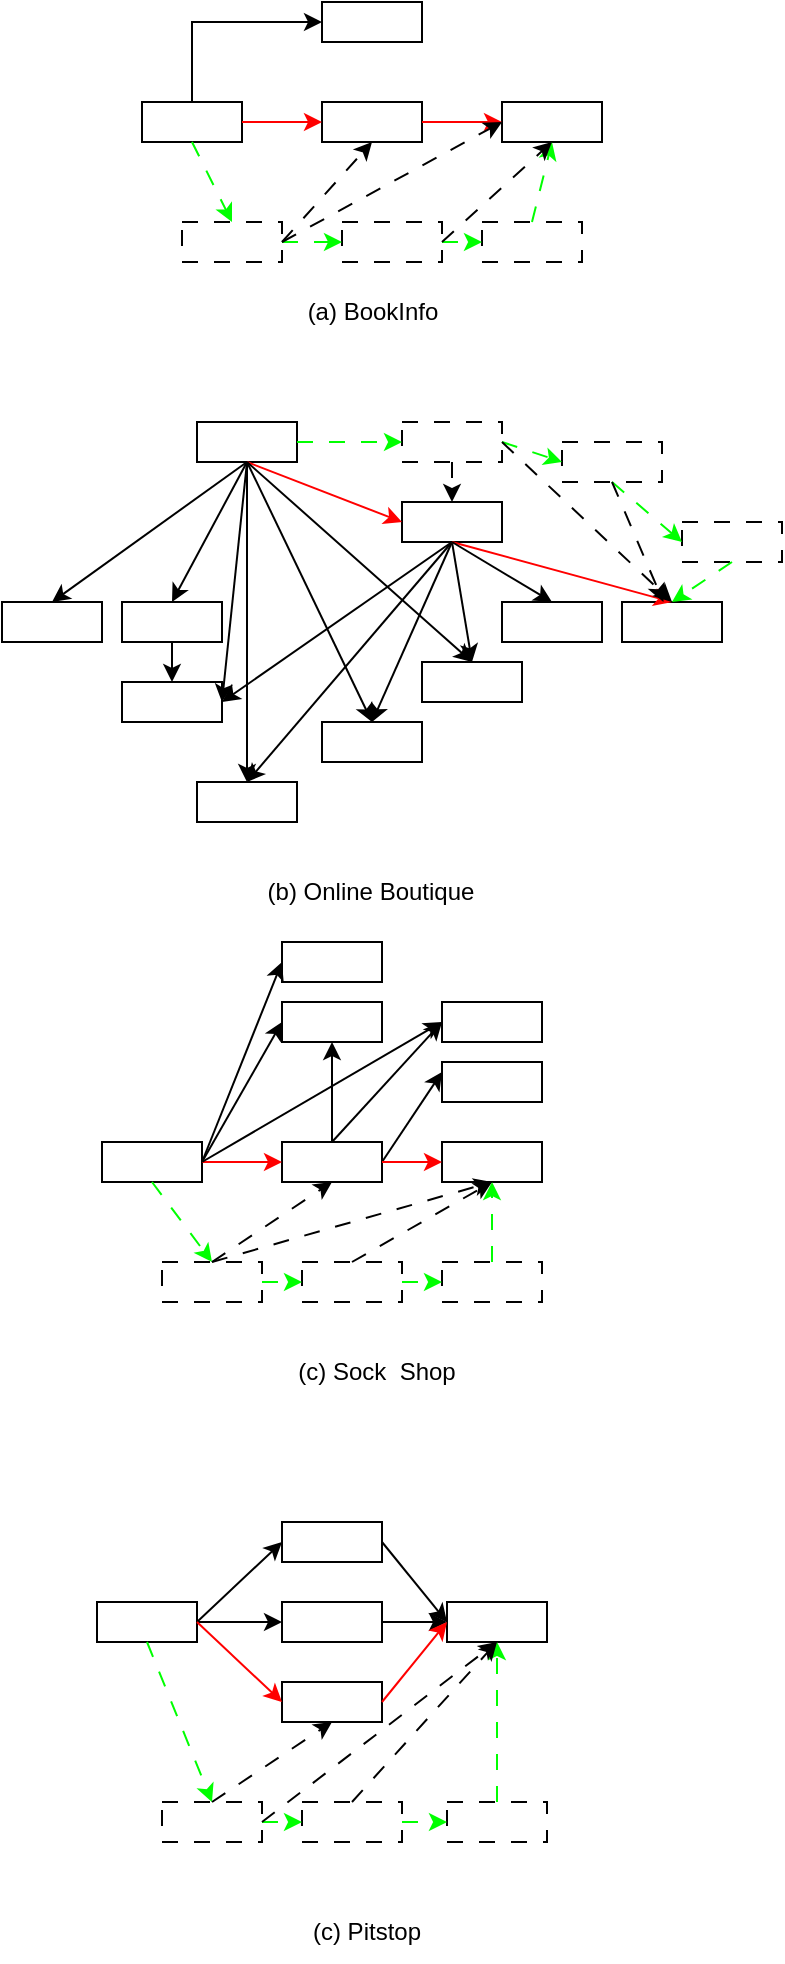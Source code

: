 <mxfile version="28.2.1">
  <diagram name="第 1 页" id="HuWlKfEmvCYeG1ViHDlC">
    <mxGraphModel dx="1426" dy="743" grid="1" gridSize="10" guides="1" tooltips="1" connect="1" arrows="1" fold="1" page="1" pageScale="1" pageWidth="827" pageHeight="1169" math="0" shadow="0">
      <root>
        <mxCell id="0" />
        <mxCell id="1" parent="0" />
        <mxCell id="BCycvucLQnsoWNMiEa99-8" style="edgeStyle=orthogonalEdgeStyle;rounded=0;orthogonalLoop=1;jettySize=auto;html=1;exitX=0.5;exitY=0;exitDx=0;exitDy=0;entryX=0;entryY=0.5;entryDx=0;entryDy=0;" edge="1" parent="1" source="BCycvucLQnsoWNMiEa99-1" target="BCycvucLQnsoWNMiEa99-3">
          <mxGeometry relative="1" as="geometry" />
        </mxCell>
        <mxCell id="BCycvucLQnsoWNMiEa99-1" value="" style="rounded=0;whiteSpace=wrap;html=1;" vertex="1" parent="1">
          <mxGeometry x="80" y="140" width="50" height="20" as="geometry" />
        </mxCell>
        <mxCell id="BCycvucLQnsoWNMiEa99-2" value="" style="rounded=0;whiteSpace=wrap;html=1;" vertex="1" parent="1">
          <mxGeometry x="170" y="140" width="50" height="20" as="geometry" />
        </mxCell>
        <mxCell id="BCycvucLQnsoWNMiEa99-3" value="" style="rounded=0;whiteSpace=wrap;html=1;" vertex="1" parent="1">
          <mxGeometry x="170" y="90" width="50" height="20" as="geometry" />
        </mxCell>
        <mxCell id="BCycvucLQnsoWNMiEa99-4" value="" style="rounded=0;whiteSpace=wrap;html=1;" vertex="1" parent="1">
          <mxGeometry x="260" y="140" width="50" height="20" as="geometry" />
        </mxCell>
        <mxCell id="BCycvucLQnsoWNMiEa99-5" value="" style="endArrow=classic;html=1;rounded=0;exitX=1;exitY=0.5;exitDx=0;exitDy=0;entryX=0;entryY=0.5;entryDx=0;entryDy=0;strokeColor=light-dark(#ff0000, #ededed);" edge="1" parent="1" source="BCycvucLQnsoWNMiEa99-1" target="BCycvucLQnsoWNMiEa99-2">
          <mxGeometry width="50" height="50" relative="1" as="geometry">
            <mxPoint x="390" y="410" as="sourcePoint" />
            <mxPoint x="440" y="360" as="targetPoint" />
          </mxGeometry>
        </mxCell>
        <mxCell id="BCycvucLQnsoWNMiEa99-7" value="" style="endArrow=classic;html=1;rounded=0;exitX=1;exitY=0.5;exitDx=0;exitDy=0;entryX=0;entryY=0.5;entryDx=0;entryDy=0;strokeColor=light-dark(#ff0000, #ededed);" edge="1" parent="1" source="BCycvucLQnsoWNMiEa99-2" target="BCycvucLQnsoWNMiEa99-4">
          <mxGeometry width="50" height="50" relative="1" as="geometry">
            <mxPoint x="310" y="290" as="sourcePoint" />
            <mxPoint x="350" y="290" as="targetPoint" />
          </mxGeometry>
        </mxCell>
        <mxCell id="BCycvucLQnsoWNMiEa99-9" value="" style="rounded=0;whiteSpace=wrap;html=1;dashed=1;dashPattern=8 8;" vertex="1" parent="1">
          <mxGeometry x="100" y="200" width="50" height="20" as="geometry" />
        </mxCell>
        <mxCell id="BCycvucLQnsoWNMiEa99-10" value="" style="rounded=0;whiteSpace=wrap;html=1;dashed=1;dashPattern=8 8;" vertex="1" parent="1">
          <mxGeometry x="180" y="200" width="50" height="20" as="geometry" />
        </mxCell>
        <mxCell id="BCycvucLQnsoWNMiEa99-11" value="" style="rounded=0;whiteSpace=wrap;html=1;dashed=1;dashPattern=8 8;" vertex="1" parent="1">
          <mxGeometry x="250" y="200" width="50" height="20" as="geometry" />
        </mxCell>
        <mxCell id="BCycvucLQnsoWNMiEa99-12" value="" style="endArrow=classic;html=1;rounded=0;exitX=0.5;exitY=1;exitDx=0;exitDy=0;entryX=0.5;entryY=0;entryDx=0;entryDy=0;dashed=1;dashPattern=8 8;strokeColor=light-dark(#00ff00, #ededed);" edge="1" parent="1" source="BCycvucLQnsoWNMiEa99-1" target="BCycvucLQnsoWNMiEa99-9">
          <mxGeometry width="50" height="50" relative="1" as="geometry">
            <mxPoint x="160" y="410" as="sourcePoint" />
            <mxPoint x="210" y="360" as="targetPoint" />
          </mxGeometry>
        </mxCell>
        <mxCell id="BCycvucLQnsoWNMiEa99-14" value="" style="endArrow=classic;html=1;rounded=0;exitX=1;exitY=0.5;exitDx=0;exitDy=0;entryX=0;entryY=0.5;entryDx=0;entryDy=0;dashed=1;dashPattern=8 8;strokeColor=light-dark(#00ff00, #ededed);" edge="1" parent="1" source="BCycvucLQnsoWNMiEa99-9" target="BCycvucLQnsoWNMiEa99-10">
          <mxGeometry width="50" height="50" relative="1" as="geometry">
            <mxPoint x="330" y="320" as="sourcePoint" />
            <mxPoint x="350" y="360" as="targetPoint" />
          </mxGeometry>
        </mxCell>
        <mxCell id="BCycvucLQnsoWNMiEa99-15" value="" style="endArrow=classic;html=1;rounded=0;exitX=1;exitY=0.5;exitDx=0;exitDy=0;entryX=0;entryY=0.5;entryDx=0;entryDy=0;dashed=1;dashPattern=8 8;strokeColor=light-dark(#00ff00, #ededed);" edge="1" parent="1" source="BCycvucLQnsoWNMiEa99-10" target="BCycvucLQnsoWNMiEa99-11">
          <mxGeometry width="50" height="50" relative="1" as="geometry">
            <mxPoint x="340" y="270" as="sourcePoint" />
            <mxPoint x="360" y="310" as="targetPoint" />
          </mxGeometry>
        </mxCell>
        <mxCell id="BCycvucLQnsoWNMiEa99-16" value="" style="endArrow=classic;html=1;rounded=0;exitX=0.5;exitY=0;exitDx=0;exitDy=0;entryX=0.5;entryY=1;entryDx=0;entryDy=0;dashed=1;dashPattern=8 8;strokeColor=light-dark(#00ff00, #ededed);" edge="1" parent="1" source="BCycvucLQnsoWNMiEa99-11" target="BCycvucLQnsoWNMiEa99-4">
          <mxGeometry width="50" height="50" relative="1" as="geometry">
            <mxPoint x="410" y="260" as="sourcePoint" />
            <mxPoint x="430" y="300" as="targetPoint" />
          </mxGeometry>
        </mxCell>
        <mxCell id="BCycvucLQnsoWNMiEa99-17" value="" style="endArrow=classic;html=1;rounded=0;exitX=1;exitY=0.5;exitDx=0;exitDy=0;entryX=0.5;entryY=1;entryDx=0;entryDy=0;dashed=1;dashPattern=8 8;" edge="1" parent="1" source="BCycvucLQnsoWNMiEa99-9" target="BCycvucLQnsoWNMiEa99-2">
          <mxGeometry width="50" height="50" relative="1" as="geometry">
            <mxPoint x="210" y="440" as="sourcePoint" />
            <mxPoint x="260" y="390" as="targetPoint" />
          </mxGeometry>
        </mxCell>
        <mxCell id="BCycvucLQnsoWNMiEa99-18" value="" style="endArrow=classic;html=1;rounded=0;exitX=1;exitY=0.5;exitDx=0;exitDy=0;entryX=0.5;entryY=1;entryDx=0;entryDy=0;dashed=1;dashPattern=8 8;" edge="1" parent="1" source="BCycvucLQnsoWNMiEa99-10" target="BCycvucLQnsoWNMiEa99-4">
          <mxGeometry width="50" height="50" relative="1" as="geometry">
            <mxPoint x="360" y="350" as="sourcePoint" />
            <mxPoint x="405" y="300" as="targetPoint" />
          </mxGeometry>
        </mxCell>
        <mxCell id="BCycvucLQnsoWNMiEa99-19" value="(a) BookInfo" style="text;html=1;align=center;verticalAlign=middle;whiteSpace=wrap;rounded=0;" vertex="1" parent="1">
          <mxGeometry x="157.5" y="230" width="75" height="30" as="geometry" />
        </mxCell>
        <mxCell id="BCycvucLQnsoWNMiEa99-38" value="" style="rounded=0;whiteSpace=wrap;html=1;" vertex="1" parent="1">
          <mxGeometry x="107.5" y="300" width="50" height="20" as="geometry" />
        </mxCell>
        <mxCell id="BCycvucLQnsoWNMiEa99-46" value="" style="rounded=0;whiteSpace=wrap;html=1;" vertex="1" parent="1">
          <mxGeometry x="210" y="340" width="50" height="20" as="geometry" />
        </mxCell>
        <mxCell id="BCycvucLQnsoWNMiEa99-47" value="" style="rounded=0;whiteSpace=wrap;html=1;" vertex="1" parent="1">
          <mxGeometry x="10" y="390" width="50" height="20" as="geometry" />
        </mxCell>
        <mxCell id="BCycvucLQnsoWNMiEa99-48" value="" style="rounded=0;whiteSpace=wrap;html=1;" vertex="1" parent="1">
          <mxGeometry x="70" y="390" width="50" height="20" as="geometry" />
        </mxCell>
        <mxCell id="BCycvucLQnsoWNMiEa99-49" value="" style="rounded=0;whiteSpace=wrap;html=1;" vertex="1" parent="1">
          <mxGeometry x="70" y="430" width="50" height="20" as="geometry" />
        </mxCell>
        <mxCell id="BCycvucLQnsoWNMiEa99-50" value="" style="rounded=0;whiteSpace=wrap;html=1;" vertex="1" parent="1">
          <mxGeometry x="107.5" y="480" width="50" height="20" as="geometry" />
        </mxCell>
        <mxCell id="BCycvucLQnsoWNMiEa99-51" value="" style="rounded=0;whiteSpace=wrap;html=1;" vertex="1" parent="1">
          <mxGeometry x="170" y="450" width="50" height="20" as="geometry" />
        </mxCell>
        <mxCell id="BCycvucLQnsoWNMiEa99-52" value="" style="rounded=0;whiteSpace=wrap;html=1;" vertex="1" parent="1">
          <mxGeometry x="220" y="420" width="50" height="20" as="geometry" />
        </mxCell>
        <mxCell id="BCycvucLQnsoWNMiEa99-53" value="" style="rounded=0;whiteSpace=wrap;html=1;" vertex="1" parent="1">
          <mxGeometry x="320" y="390" width="50" height="20" as="geometry" />
        </mxCell>
        <mxCell id="BCycvucLQnsoWNMiEa99-54" value="" style="rounded=0;whiteSpace=wrap;html=1;" vertex="1" parent="1">
          <mxGeometry x="260" y="390" width="50" height="20" as="geometry" />
        </mxCell>
        <mxCell id="BCycvucLQnsoWNMiEa99-55" value="" style="endArrow=classic;html=1;rounded=0;exitX=0.5;exitY=1;exitDx=0;exitDy=0;entryX=0;entryY=0.5;entryDx=0;entryDy=0;strokeColor=light-dark(#ff0000, #ededed);" edge="1" parent="1" source="BCycvucLQnsoWNMiEa99-38" target="BCycvucLQnsoWNMiEa99-46">
          <mxGeometry width="50" height="50" relative="1" as="geometry">
            <mxPoint x="200" y="410" as="sourcePoint" />
            <mxPoint x="250" y="360" as="targetPoint" />
          </mxGeometry>
        </mxCell>
        <mxCell id="BCycvucLQnsoWNMiEa99-56" value="" style="endArrow=classic;html=1;rounded=0;exitX=0.5;exitY=1;exitDx=0;exitDy=0;entryX=0.5;entryY=0;entryDx=0;entryDy=0;" edge="1" parent="1" source="BCycvucLQnsoWNMiEa99-38" target="BCycvucLQnsoWNMiEa99-47">
          <mxGeometry width="50" height="50" relative="1" as="geometry">
            <mxPoint x="300" y="520" as="sourcePoint" />
            <mxPoint x="320" y="520" as="targetPoint" />
          </mxGeometry>
        </mxCell>
        <mxCell id="BCycvucLQnsoWNMiEa99-57" value="" style="endArrow=classic;html=1;rounded=0;exitX=0.5;exitY=1;exitDx=0;exitDy=0;entryX=0.5;entryY=0;entryDx=0;entryDy=0;" edge="1" parent="1" source="BCycvucLQnsoWNMiEa99-38" target="BCycvucLQnsoWNMiEa99-48">
          <mxGeometry width="50" height="50" relative="1" as="geometry">
            <mxPoint x="150" y="530" as="sourcePoint" />
            <mxPoint x="170" y="530" as="targetPoint" />
          </mxGeometry>
        </mxCell>
        <mxCell id="BCycvucLQnsoWNMiEa99-58" value="" style="endArrow=classic;html=1;rounded=0;entryX=0.5;entryY=0;entryDx=0;entryDy=0;exitX=0.5;exitY=1;exitDx=0;exitDy=0;" edge="1" parent="1" source="BCycvucLQnsoWNMiEa99-38" target="BCycvucLQnsoWNMiEa99-51">
          <mxGeometry width="50" height="50" relative="1" as="geometry">
            <mxPoint x="160" y="360" as="sourcePoint" />
            <mxPoint x="320" y="530" as="targetPoint" />
          </mxGeometry>
        </mxCell>
        <mxCell id="BCycvucLQnsoWNMiEa99-59" value="" style="endArrow=classic;html=1;rounded=0;exitX=0.5;exitY=1;exitDx=0;exitDy=0;entryX=0.5;entryY=0;entryDx=0;entryDy=0;" edge="1" parent="1" source="BCycvucLQnsoWNMiEa99-38" target="BCycvucLQnsoWNMiEa99-52">
          <mxGeometry width="50" height="50" relative="1" as="geometry">
            <mxPoint x="290" y="560" as="sourcePoint" />
            <mxPoint x="310" y="560" as="targetPoint" />
          </mxGeometry>
        </mxCell>
        <mxCell id="BCycvucLQnsoWNMiEa99-60" value="" style="endArrow=classic;html=1;rounded=0;exitX=0.5;exitY=1;exitDx=0;exitDy=0;entryX=1;entryY=0.5;entryDx=0;entryDy=0;" edge="1" parent="1" source="BCycvucLQnsoWNMiEa99-38" target="BCycvucLQnsoWNMiEa99-49">
          <mxGeometry width="50" height="50" relative="1" as="geometry">
            <mxPoint x="380" y="540" as="sourcePoint" />
            <mxPoint x="400" y="540" as="targetPoint" />
          </mxGeometry>
        </mxCell>
        <mxCell id="BCycvucLQnsoWNMiEa99-61" value="" style="endArrow=classic;html=1;rounded=0;exitX=0.5;exitY=1;exitDx=0;exitDy=0;entryX=0.5;entryY=0;entryDx=0;entryDy=0;" edge="1" parent="1" source="BCycvucLQnsoWNMiEa99-38" target="BCycvucLQnsoWNMiEa99-50">
          <mxGeometry width="50" height="50" relative="1" as="geometry">
            <mxPoint x="330" y="540" as="sourcePoint" />
            <mxPoint x="350" y="540" as="targetPoint" />
          </mxGeometry>
        </mxCell>
        <mxCell id="BCycvucLQnsoWNMiEa99-62" value="" style="endArrow=classic;html=1;rounded=0;exitX=0.5;exitY=1;exitDx=0;exitDy=0;entryX=0.5;entryY=0;entryDx=0;entryDy=0;" edge="1" parent="1" source="BCycvucLQnsoWNMiEa99-48" target="BCycvucLQnsoWNMiEa99-49">
          <mxGeometry width="50" height="50" relative="1" as="geometry">
            <mxPoint x="340" y="570" as="sourcePoint" />
            <mxPoint x="360" y="570" as="targetPoint" />
          </mxGeometry>
        </mxCell>
        <mxCell id="BCycvucLQnsoWNMiEa99-63" value="" style="endArrow=classic;html=1;rounded=0;exitX=0.5;exitY=1;exitDx=0;exitDy=0;entryX=1;entryY=0.5;entryDx=0;entryDy=0;" edge="1" parent="1" source="BCycvucLQnsoWNMiEa99-46" target="BCycvucLQnsoWNMiEa99-49">
          <mxGeometry width="50" height="50" relative="1" as="geometry">
            <mxPoint x="310" y="520" as="sourcePoint" />
            <mxPoint x="330" y="520" as="targetPoint" />
          </mxGeometry>
        </mxCell>
        <mxCell id="BCycvucLQnsoWNMiEa99-64" value="" style="endArrow=classic;html=1;rounded=0;exitX=0.5;exitY=1;exitDx=0;exitDy=0;entryX=0.5;entryY=0;entryDx=0;entryDy=0;" edge="1" parent="1" source="BCycvucLQnsoWNMiEa99-46" target="BCycvucLQnsoWNMiEa99-50">
          <mxGeometry width="50" height="50" relative="1" as="geometry">
            <mxPoint x="280" y="520" as="sourcePoint" />
            <mxPoint x="300" y="520" as="targetPoint" />
          </mxGeometry>
        </mxCell>
        <mxCell id="BCycvucLQnsoWNMiEa99-65" value="" style="endArrow=classic;html=1;rounded=0;exitX=0.5;exitY=1;exitDx=0;exitDy=0;entryX=0.5;entryY=0;entryDx=0;entryDy=0;" edge="1" parent="1" source="BCycvucLQnsoWNMiEa99-46" target="BCycvucLQnsoWNMiEa99-51">
          <mxGeometry width="50" height="50" relative="1" as="geometry">
            <mxPoint x="250" y="520" as="sourcePoint" />
            <mxPoint x="270" y="520" as="targetPoint" />
          </mxGeometry>
        </mxCell>
        <mxCell id="BCycvucLQnsoWNMiEa99-66" value="" style="endArrow=classic;html=1;rounded=0;exitX=0.5;exitY=1;exitDx=0;exitDy=0;entryX=0.5;entryY=0;entryDx=0;entryDy=0;" edge="1" parent="1" source="BCycvucLQnsoWNMiEa99-46" target="BCycvucLQnsoWNMiEa99-52">
          <mxGeometry width="50" height="50" relative="1" as="geometry">
            <mxPoint x="300" y="540" as="sourcePoint" />
            <mxPoint x="320" y="540" as="targetPoint" />
          </mxGeometry>
        </mxCell>
        <mxCell id="BCycvucLQnsoWNMiEa99-67" value="" style="endArrow=classic;html=1;rounded=0;exitX=0.5;exitY=1;exitDx=0;exitDy=0;entryX=0.5;entryY=0;entryDx=0;entryDy=0;strokeColor=light-dark(#ff0000, #ededed);" edge="1" parent="1" source="BCycvucLQnsoWNMiEa99-46" target="BCycvucLQnsoWNMiEa99-53">
          <mxGeometry width="50" height="50" relative="1" as="geometry">
            <mxPoint x="290" y="540" as="sourcePoint" />
            <mxPoint x="310" y="540" as="targetPoint" />
          </mxGeometry>
        </mxCell>
        <mxCell id="BCycvucLQnsoWNMiEa99-68" value="" style="endArrow=classic;html=1;rounded=0;exitX=0.5;exitY=1;exitDx=0;exitDy=0;entryX=0.5;entryY=0;entryDx=0;entryDy=0;" edge="1" parent="1" source="BCycvucLQnsoWNMiEa99-46" target="BCycvucLQnsoWNMiEa99-54">
          <mxGeometry width="50" height="50" relative="1" as="geometry">
            <mxPoint x="390" y="540" as="sourcePoint" />
            <mxPoint x="410" y="540" as="targetPoint" />
          </mxGeometry>
        </mxCell>
        <mxCell id="BCycvucLQnsoWNMiEa99-71" value="" style="rounded=0;whiteSpace=wrap;html=1;dashed=1;dashPattern=8 8;" vertex="1" parent="1">
          <mxGeometry x="210" y="300" width="50" height="20" as="geometry" />
        </mxCell>
        <mxCell id="BCycvucLQnsoWNMiEa99-72" value="" style="rounded=0;whiteSpace=wrap;html=1;dashed=1;dashPattern=8 8;" vertex="1" parent="1">
          <mxGeometry x="290" y="310" width="50" height="20" as="geometry" />
        </mxCell>
        <mxCell id="BCycvucLQnsoWNMiEa99-73" value="" style="rounded=0;whiteSpace=wrap;html=1;dashed=1;dashPattern=8 8;" vertex="1" parent="1">
          <mxGeometry x="350" y="350" width="50" height="20" as="geometry" />
        </mxCell>
        <mxCell id="BCycvucLQnsoWNMiEa99-77" value="" style="endArrow=classic;html=1;rounded=0;exitX=1;exitY=0.5;exitDx=0;exitDy=0;entryX=0;entryY=0.5;entryDx=0;entryDy=0;dashed=1;dashPattern=8 8;strokeColor=light-dark(#00ff00, #ededed);" edge="1" parent="1" source="BCycvucLQnsoWNMiEa99-38" target="BCycvucLQnsoWNMiEa99-71">
          <mxGeometry width="50" height="50" relative="1" as="geometry">
            <mxPoint x="240" y="570" as="sourcePoint" />
            <mxPoint x="260" y="610" as="targetPoint" />
          </mxGeometry>
        </mxCell>
        <mxCell id="BCycvucLQnsoWNMiEa99-78" value="" style="endArrow=classic;html=1;rounded=0;exitX=1;exitY=0.5;exitDx=0;exitDy=0;entryX=0;entryY=0.5;entryDx=0;entryDy=0;dashed=1;dashPattern=8 8;strokeColor=light-dark(#00ff00, #ededed);" edge="1" parent="1" source="BCycvucLQnsoWNMiEa99-71" target="BCycvucLQnsoWNMiEa99-72">
          <mxGeometry width="50" height="50" relative="1" as="geometry">
            <mxPoint x="370" y="560" as="sourcePoint" />
            <mxPoint x="390" y="600" as="targetPoint" />
          </mxGeometry>
        </mxCell>
        <mxCell id="BCycvucLQnsoWNMiEa99-79" value="" style="endArrow=classic;html=1;rounded=0;exitX=0.5;exitY=1;exitDx=0;exitDy=0;entryX=0;entryY=0.5;entryDx=0;entryDy=0;dashed=1;dashPattern=8 8;strokeColor=light-dark(#00ff00, #ededed);" edge="1" parent="1" source="BCycvucLQnsoWNMiEa99-72" target="BCycvucLQnsoWNMiEa99-73">
          <mxGeometry width="50" height="50" relative="1" as="geometry">
            <mxPoint x="350" y="580" as="sourcePoint" />
            <mxPoint x="370" y="620" as="targetPoint" />
          </mxGeometry>
        </mxCell>
        <mxCell id="BCycvucLQnsoWNMiEa99-81" value="" style="endArrow=classic;html=1;rounded=0;exitX=0.5;exitY=1;exitDx=0;exitDy=0;entryX=0.5;entryY=0;entryDx=0;entryDy=0;dashed=1;dashPattern=8 8;strokeColor=light-dark(#00ff00, #ededed);" edge="1" parent="1" source="BCycvucLQnsoWNMiEa99-73" target="BCycvucLQnsoWNMiEa99-53">
          <mxGeometry width="50" height="50" relative="1" as="geometry">
            <mxPoint x="380" y="450" as="sourcePoint" />
            <mxPoint x="400" y="490" as="targetPoint" />
          </mxGeometry>
        </mxCell>
        <mxCell id="BCycvucLQnsoWNMiEa99-82" value="" style="endArrow=classic;html=1;rounded=0;exitX=0.5;exitY=1;exitDx=0;exitDy=0;entryX=0.5;entryY=0;entryDx=0;entryDy=0;dashed=1;dashPattern=8 8;" edge="1" parent="1" source="BCycvucLQnsoWNMiEa99-71" target="BCycvucLQnsoWNMiEa99-46">
          <mxGeometry width="50" height="50" relative="1" as="geometry">
            <mxPoint x="280" y="710" as="sourcePoint" />
            <mxPoint x="325" y="660" as="targetPoint" />
          </mxGeometry>
        </mxCell>
        <mxCell id="BCycvucLQnsoWNMiEa99-83" value="" style="endArrow=classic;html=1;rounded=0;exitX=0.5;exitY=1;exitDx=0;exitDy=0;dashed=1;dashPattern=8 8;" edge="1" parent="1" source="BCycvucLQnsoWNMiEa99-72" target="BCycvucLQnsoWNMiEa99-53">
          <mxGeometry width="50" height="50" relative="1" as="geometry">
            <mxPoint x="290" y="660" as="sourcePoint" />
            <mxPoint x="335" y="610" as="targetPoint" />
          </mxGeometry>
        </mxCell>
        <mxCell id="BCycvucLQnsoWNMiEa99-84" value="" style="endArrow=classic;html=1;rounded=0;exitX=1;exitY=0.5;exitDx=0;exitDy=0;dashed=1;dashPattern=8 8;" edge="1" parent="1" source="BCycvucLQnsoWNMiEa99-9">
          <mxGeometry width="50" height="50" relative="1" as="geometry">
            <mxPoint x="270" y="600" as="sourcePoint" />
            <mxPoint x="260" y="150" as="targetPoint" />
          </mxGeometry>
        </mxCell>
        <mxCell id="BCycvucLQnsoWNMiEa99-85" value="" style="endArrow=classic;html=1;rounded=0;exitX=1;exitY=0.5;exitDx=0;exitDy=0;entryX=0.5;entryY=0;entryDx=0;entryDy=0;dashed=1;dashPattern=8 8;" edge="1" parent="1" source="BCycvucLQnsoWNMiEa99-71" target="BCycvucLQnsoWNMiEa99-53">
          <mxGeometry width="50" height="50" relative="1" as="geometry">
            <mxPoint x="300" y="550" as="sourcePoint" />
            <mxPoint x="345" y="500" as="targetPoint" />
          </mxGeometry>
        </mxCell>
        <mxCell id="BCycvucLQnsoWNMiEa99-86" value="(b) Online Boutique" style="text;html=1;align=center;verticalAlign=middle;whiteSpace=wrap;rounded=0;" vertex="1" parent="1">
          <mxGeometry x="127.5" y="520" width="132.5" height="30" as="geometry" />
        </mxCell>
        <mxCell id="BCycvucLQnsoWNMiEa99-87" value="" style="rounded=0;whiteSpace=wrap;html=1;" vertex="1" parent="1">
          <mxGeometry x="60" y="660" width="50" height="20" as="geometry" />
        </mxCell>
        <mxCell id="BCycvucLQnsoWNMiEa99-88" value="" style="rounded=0;whiteSpace=wrap;html=1;" vertex="1" parent="1">
          <mxGeometry x="150" y="560" width="50" height="20" as="geometry" />
        </mxCell>
        <mxCell id="BCycvucLQnsoWNMiEa99-89" value="" style="rounded=0;whiteSpace=wrap;html=1;" vertex="1" parent="1">
          <mxGeometry x="150" y="660" width="50" height="20" as="geometry" />
        </mxCell>
        <mxCell id="BCycvucLQnsoWNMiEa99-90" value="" style="rounded=0;whiteSpace=wrap;html=1;" vertex="1" parent="1">
          <mxGeometry x="150" y="590" width="50" height="20" as="geometry" />
        </mxCell>
        <mxCell id="BCycvucLQnsoWNMiEa99-91" value="" style="rounded=0;whiteSpace=wrap;html=1;" vertex="1" parent="1">
          <mxGeometry x="230" y="590" width="50" height="20" as="geometry" />
        </mxCell>
        <mxCell id="BCycvucLQnsoWNMiEa99-92" value="" style="rounded=0;whiteSpace=wrap;html=1;" vertex="1" parent="1">
          <mxGeometry x="230" y="620" width="50" height="20" as="geometry" />
        </mxCell>
        <mxCell id="BCycvucLQnsoWNMiEa99-93" value="" style="rounded=0;whiteSpace=wrap;html=1;" vertex="1" parent="1">
          <mxGeometry x="230" y="660" width="50" height="20" as="geometry" />
        </mxCell>
        <mxCell id="BCycvucLQnsoWNMiEa99-94" value="" style="rounded=0;whiteSpace=wrap;html=1;dashed=1;dashPattern=8 8;" vertex="1" parent="1">
          <mxGeometry x="90" y="720" width="50" height="20" as="geometry" />
        </mxCell>
        <mxCell id="BCycvucLQnsoWNMiEa99-95" value="" style="rounded=0;whiteSpace=wrap;html=1;dashed=1;dashPattern=8 8;" vertex="1" parent="1">
          <mxGeometry x="160" y="720" width="50" height="20" as="geometry" />
        </mxCell>
        <mxCell id="BCycvucLQnsoWNMiEa99-96" value="" style="rounded=0;whiteSpace=wrap;html=1;dashed=1;dashPattern=8 8;" vertex="1" parent="1">
          <mxGeometry x="230" y="720" width="50" height="20" as="geometry" />
        </mxCell>
        <mxCell id="BCycvucLQnsoWNMiEa99-97" value="" style="endArrow=classic;html=1;rounded=0;exitX=1;exitY=0.5;exitDx=0;exitDy=0;entryX=0;entryY=0.5;entryDx=0;entryDy=0;" edge="1" parent="1" source="BCycvucLQnsoWNMiEa99-87" target="BCycvucLQnsoWNMiEa99-88">
          <mxGeometry width="50" height="50" relative="1" as="geometry">
            <mxPoint x="738" y="540" as="sourcePoint" />
            <mxPoint x="640" y="610" as="targetPoint" />
          </mxGeometry>
        </mxCell>
        <mxCell id="BCycvucLQnsoWNMiEa99-98" value="" style="endArrow=classic;html=1;rounded=0;exitX=1;exitY=0.5;exitDx=0;exitDy=0;entryX=0;entryY=0.5;entryDx=0;entryDy=0;" edge="1" parent="1" source="BCycvucLQnsoWNMiEa99-87" target="BCycvucLQnsoWNMiEa99-90">
          <mxGeometry width="50" height="50" relative="1" as="geometry">
            <mxPoint x="538" y="690" as="sourcePoint" />
            <mxPoint x="440" y="760" as="targetPoint" />
          </mxGeometry>
        </mxCell>
        <mxCell id="BCycvucLQnsoWNMiEa99-99" value="" style="endArrow=classic;html=1;rounded=0;exitX=1;exitY=0.5;exitDx=0;exitDy=0;entryX=0;entryY=0.5;entryDx=0;entryDy=0;strokeColor=light-dark(#ff0000, #ededed);" edge="1" parent="1" source="BCycvucLQnsoWNMiEa99-87" target="BCycvucLQnsoWNMiEa99-89">
          <mxGeometry width="50" height="50" relative="1" as="geometry">
            <mxPoint x="400" y="755" as="sourcePoint" />
            <mxPoint x="440" y="680" as="targetPoint" />
          </mxGeometry>
        </mxCell>
        <mxCell id="BCycvucLQnsoWNMiEa99-100" value="" style="endArrow=classic;html=1;rounded=0;exitX=1;exitY=0.5;exitDx=0;exitDy=0;entryX=0;entryY=0.5;entryDx=0;entryDy=0;" edge="1" parent="1" source="BCycvucLQnsoWNMiEa99-87" target="BCycvucLQnsoWNMiEa99-91">
          <mxGeometry width="50" height="50" relative="1" as="geometry">
            <mxPoint x="380" y="815" as="sourcePoint" />
            <mxPoint x="420" y="740" as="targetPoint" />
          </mxGeometry>
        </mxCell>
        <mxCell id="BCycvucLQnsoWNMiEa99-101" value="" style="endArrow=classic;html=1;rounded=0;exitX=0.5;exitY=0;exitDx=0;exitDy=0;entryX=0.5;entryY=1;entryDx=0;entryDy=0;" edge="1" parent="1" source="BCycvucLQnsoWNMiEa99-89" target="BCycvucLQnsoWNMiEa99-90">
          <mxGeometry width="50" height="50" relative="1" as="geometry">
            <mxPoint x="390" y="775" as="sourcePoint" />
            <mxPoint x="430" y="700" as="targetPoint" />
          </mxGeometry>
        </mxCell>
        <mxCell id="BCycvucLQnsoWNMiEa99-102" value="" style="endArrow=classic;html=1;rounded=0;exitX=0.5;exitY=0;exitDx=0;exitDy=0;entryX=0;entryY=0.5;entryDx=0;entryDy=0;" edge="1" parent="1" source="BCycvucLQnsoWNMiEa99-89" target="BCycvucLQnsoWNMiEa99-91">
          <mxGeometry width="50" height="50" relative="1" as="geometry">
            <mxPoint x="500" y="665" as="sourcePoint" />
            <mxPoint x="540" y="590" as="targetPoint" />
          </mxGeometry>
        </mxCell>
        <mxCell id="BCycvucLQnsoWNMiEa99-103" value="" style="endArrow=classic;html=1;rounded=0;exitX=1;exitY=0.5;exitDx=0;exitDy=0;entryX=0;entryY=0.25;entryDx=0;entryDy=0;" edge="1" parent="1" source="BCycvucLQnsoWNMiEa99-89" target="BCycvucLQnsoWNMiEa99-92">
          <mxGeometry width="50" height="50" relative="1" as="geometry">
            <mxPoint x="480" y="635" as="sourcePoint" />
            <mxPoint x="520" y="560" as="targetPoint" />
          </mxGeometry>
        </mxCell>
        <mxCell id="BCycvucLQnsoWNMiEa99-104" value="" style="endArrow=classic;html=1;rounded=0;exitX=1;exitY=0.5;exitDx=0;exitDy=0;entryX=0;entryY=0.5;entryDx=0;entryDy=0;strokeColor=light-dark(#ff0000, #ededed);" edge="1" parent="1" source="BCycvucLQnsoWNMiEa99-89" target="BCycvucLQnsoWNMiEa99-93">
          <mxGeometry width="50" height="50" relative="1" as="geometry">
            <mxPoint x="580" y="695" as="sourcePoint" />
            <mxPoint x="620" y="620" as="targetPoint" />
          </mxGeometry>
        </mxCell>
        <mxCell id="BCycvucLQnsoWNMiEa99-105" value="" style="endArrow=classic;html=1;rounded=0;exitX=0.5;exitY=1;exitDx=0;exitDy=0;entryX=0.5;entryY=0;entryDx=0;entryDy=0;dashed=1;dashPattern=8 8;strokeColor=light-dark(#00ff00, #ededed);" edge="1" parent="1" source="BCycvucLQnsoWNMiEa99-87" target="BCycvucLQnsoWNMiEa99-94">
          <mxGeometry width="50" height="50" relative="1" as="geometry">
            <mxPoint x="460" y="640" as="sourcePoint" />
            <mxPoint x="512" y="640" as="targetPoint" />
          </mxGeometry>
        </mxCell>
        <mxCell id="BCycvucLQnsoWNMiEa99-106" value="" style="endArrow=classic;html=1;rounded=0;exitX=1;exitY=0.5;exitDx=0;exitDy=0;entryX=0;entryY=0.5;entryDx=0;entryDy=0;dashed=1;dashPattern=8 8;strokeColor=light-dark(#00ff00, #ededed);" edge="1" parent="1" source="BCycvucLQnsoWNMiEa99-94" target="BCycvucLQnsoWNMiEa99-95">
          <mxGeometry width="50" height="50" relative="1" as="geometry">
            <mxPoint x="530" y="740" as="sourcePoint" />
            <mxPoint x="582" y="740" as="targetPoint" />
          </mxGeometry>
        </mxCell>
        <mxCell id="BCycvucLQnsoWNMiEa99-107" value="" style="endArrow=classic;html=1;rounded=0;exitX=1;exitY=0.5;exitDx=0;exitDy=0;entryX=0;entryY=0.5;entryDx=0;entryDy=0;dashed=1;dashPattern=8 8;strokeColor=light-dark(#00ff00, #ededed);" edge="1" parent="1" source="BCycvucLQnsoWNMiEa99-95" target="BCycvucLQnsoWNMiEa99-96">
          <mxGeometry width="50" height="50" relative="1" as="geometry">
            <mxPoint x="470" y="790" as="sourcePoint" />
            <mxPoint x="522" y="790" as="targetPoint" />
          </mxGeometry>
        </mxCell>
        <mxCell id="BCycvucLQnsoWNMiEa99-109" value="" style="endArrow=classic;html=1;rounded=0;exitX=0.5;exitY=0;exitDx=0;exitDy=0;entryX=0.5;entryY=1;entryDx=0;entryDy=0;dashed=1;dashPattern=8 8;strokeColor=light-dark(#00ff00, #ededed);" edge="1" parent="1" source="BCycvucLQnsoWNMiEa99-96" target="BCycvucLQnsoWNMiEa99-93">
          <mxGeometry width="50" height="50" relative="1" as="geometry">
            <mxPoint x="450" y="720" as="sourcePoint" />
            <mxPoint x="502" y="720" as="targetPoint" />
          </mxGeometry>
        </mxCell>
        <mxCell id="BCycvucLQnsoWNMiEa99-110" value="" style="endArrow=classic;html=1;rounded=0;exitX=0.5;exitY=0;exitDx=0;exitDy=0;entryX=0.5;entryY=1;entryDx=0;entryDy=0;dashed=1;dashPattern=8 8;" edge="1" parent="1" source="BCycvucLQnsoWNMiEa99-94" target="BCycvucLQnsoWNMiEa99-89">
          <mxGeometry width="50" height="50" relative="1" as="geometry">
            <mxPoint x="450" y="650" as="sourcePoint" />
            <mxPoint x="495" y="600" as="targetPoint" />
          </mxGeometry>
        </mxCell>
        <mxCell id="BCycvucLQnsoWNMiEa99-111" value="" style="endArrow=classic;html=1;rounded=0;exitX=0.5;exitY=0;exitDx=0;exitDy=0;entryX=0.5;entryY=1;entryDx=0;entryDy=0;dashed=1;dashPattern=8 8;" edge="1" parent="1" source="BCycvucLQnsoWNMiEa99-94" target="BCycvucLQnsoWNMiEa99-93">
          <mxGeometry width="50" height="50" relative="1" as="geometry">
            <mxPoint x="520" y="720" as="sourcePoint" />
            <mxPoint x="565" y="670" as="targetPoint" />
          </mxGeometry>
        </mxCell>
        <mxCell id="BCycvucLQnsoWNMiEa99-113" value="" style="endArrow=classic;html=1;rounded=0;exitX=0.5;exitY=0;exitDx=0;exitDy=0;entryX=0.5;entryY=1;entryDx=0;entryDy=0;dashed=1;dashPattern=8 8;" edge="1" parent="1" source="BCycvucLQnsoWNMiEa99-95" target="BCycvucLQnsoWNMiEa99-93">
          <mxGeometry width="50" height="50" relative="1" as="geometry">
            <mxPoint x="510" y="750" as="sourcePoint" />
            <mxPoint x="650" y="660" as="targetPoint" />
          </mxGeometry>
        </mxCell>
        <mxCell id="BCycvucLQnsoWNMiEa99-114" value="(c) Sock&amp;nbsp; Shop" style="text;html=1;align=center;verticalAlign=middle;whiteSpace=wrap;rounded=0;" vertex="1" parent="1">
          <mxGeometry x="155" y="760" width="85" height="30" as="geometry" />
        </mxCell>
        <mxCell id="BCycvucLQnsoWNMiEa99-115" value="" style="rounded=0;whiteSpace=wrap;html=1;" vertex="1" parent="1">
          <mxGeometry x="57.5" y="890" width="50" height="20" as="geometry" />
        </mxCell>
        <mxCell id="BCycvucLQnsoWNMiEa99-116" value="" style="rounded=0;whiteSpace=wrap;html=1;" vertex="1" parent="1">
          <mxGeometry x="150" y="890" width="50" height="20" as="geometry" />
        </mxCell>
        <mxCell id="BCycvucLQnsoWNMiEa99-117" value="" style="rounded=0;whiteSpace=wrap;html=1;" vertex="1" parent="1">
          <mxGeometry x="150" y="850" width="50" height="20" as="geometry" />
        </mxCell>
        <mxCell id="BCycvucLQnsoWNMiEa99-118" value="" style="rounded=0;whiteSpace=wrap;html=1;" vertex="1" parent="1">
          <mxGeometry x="150" y="930" width="50" height="20" as="geometry" />
        </mxCell>
        <mxCell id="BCycvucLQnsoWNMiEa99-119" value="" style="rounded=0;whiteSpace=wrap;html=1;" vertex="1" parent="1">
          <mxGeometry x="232.5" y="890" width="50" height="20" as="geometry" />
        </mxCell>
        <mxCell id="BCycvucLQnsoWNMiEa99-120" value="" style="rounded=0;whiteSpace=wrap;html=1;dashed=1;dashPattern=8 8;" vertex="1" parent="1">
          <mxGeometry x="90" y="990" width="50" height="20" as="geometry" />
        </mxCell>
        <mxCell id="BCycvucLQnsoWNMiEa99-121" value="" style="rounded=0;whiteSpace=wrap;html=1;dashed=1;dashPattern=8 8;" vertex="1" parent="1">
          <mxGeometry x="160" y="990" width="50" height="20" as="geometry" />
        </mxCell>
        <mxCell id="BCycvucLQnsoWNMiEa99-122" value="" style="rounded=0;whiteSpace=wrap;html=1;dashed=1;dashPattern=8 8;" vertex="1" parent="1">
          <mxGeometry x="232.5" y="990" width="50" height="20" as="geometry" />
        </mxCell>
        <mxCell id="BCycvucLQnsoWNMiEa99-123" value="" style="endArrow=classic;html=1;rounded=0;exitX=1;exitY=0.5;exitDx=0;exitDy=0;entryX=0;entryY=0.5;entryDx=0;entryDy=0;" edge="1" parent="1" source="BCycvucLQnsoWNMiEa99-115" target="BCycvucLQnsoWNMiEa99-117">
          <mxGeometry width="50" height="50" relative="1" as="geometry">
            <mxPoint x="430" y="880" as="sourcePoint" />
            <mxPoint x="470" y="780" as="targetPoint" />
          </mxGeometry>
        </mxCell>
        <mxCell id="BCycvucLQnsoWNMiEa99-124" value="" style="endArrow=classic;html=1;rounded=0;exitX=1;exitY=0.5;exitDx=0;exitDy=0;entryX=0;entryY=0.5;entryDx=0;entryDy=0;" edge="1" parent="1" source="BCycvucLQnsoWNMiEa99-115" target="BCycvucLQnsoWNMiEa99-116">
          <mxGeometry width="50" height="50" relative="1" as="geometry">
            <mxPoint x="240" y="960" as="sourcePoint" />
            <mxPoint x="280" y="860" as="targetPoint" />
          </mxGeometry>
        </mxCell>
        <mxCell id="BCycvucLQnsoWNMiEa99-125" value="" style="endArrow=classic;html=1;rounded=0;exitX=1;exitY=0.5;exitDx=0;exitDy=0;entryX=0;entryY=0.5;entryDx=0;entryDy=0;strokeColor=light-dark(#ff0000, #ededed);" edge="1" parent="1" source="BCycvucLQnsoWNMiEa99-115" target="BCycvucLQnsoWNMiEa99-118">
          <mxGeometry width="50" height="50" relative="1" as="geometry">
            <mxPoint x="520" y="910" as="sourcePoint" />
            <mxPoint x="560" y="810" as="targetPoint" />
          </mxGeometry>
        </mxCell>
        <mxCell id="BCycvucLQnsoWNMiEa99-126" value="" style="endArrow=classic;html=1;rounded=0;exitX=1;exitY=0.5;exitDx=0;exitDy=0;entryX=0;entryY=0.5;entryDx=0;entryDy=0;" edge="1" parent="1" source="BCycvucLQnsoWNMiEa99-117" target="BCycvucLQnsoWNMiEa99-119">
          <mxGeometry width="50" height="50" relative="1" as="geometry">
            <mxPoint x="500" y="970" as="sourcePoint" />
            <mxPoint x="540" y="870" as="targetPoint" />
          </mxGeometry>
        </mxCell>
        <mxCell id="BCycvucLQnsoWNMiEa99-127" value="" style="endArrow=classic;html=1;rounded=0;exitX=1;exitY=0.5;exitDx=0;exitDy=0;entryX=0;entryY=0.5;entryDx=0;entryDy=0;" edge="1" parent="1" source="BCycvucLQnsoWNMiEa99-116" target="BCycvucLQnsoWNMiEa99-119">
          <mxGeometry width="50" height="50" relative="1" as="geometry">
            <mxPoint x="450" y="1000" as="sourcePoint" />
            <mxPoint x="490" y="900" as="targetPoint" />
          </mxGeometry>
        </mxCell>
        <mxCell id="BCycvucLQnsoWNMiEa99-128" value="" style="endArrow=classic;html=1;rounded=0;exitX=1;exitY=0.5;exitDx=0;exitDy=0;entryX=0;entryY=0.5;entryDx=0;entryDy=0;strokeColor=light-dark(#ff0000, #ededed);" edge="1" parent="1" source="BCycvucLQnsoWNMiEa99-118" target="BCycvucLQnsoWNMiEa99-119">
          <mxGeometry width="50" height="50" relative="1" as="geometry">
            <mxPoint x="420" y="980" as="sourcePoint" />
            <mxPoint x="460" y="880" as="targetPoint" />
          </mxGeometry>
        </mxCell>
        <mxCell id="BCycvucLQnsoWNMiEa99-129" value="" style="endArrow=classic;html=1;rounded=0;exitX=0.5;exitY=1;exitDx=0;exitDy=0;entryX=0.5;entryY=0;entryDx=0;entryDy=0;dashed=1;dashPattern=8 8;strokeColor=light-dark(#00ff00, #ededed);" edge="1" parent="1" source="BCycvucLQnsoWNMiEa99-115" target="BCycvucLQnsoWNMiEa99-120">
          <mxGeometry width="50" height="50" relative="1" as="geometry">
            <mxPoint x="500" y="730" as="sourcePoint" />
            <mxPoint x="530" y="770" as="targetPoint" />
          </mxGeometry>
        </mxCell>
        <mxCell id="BCycvucLQnsoWNMiEa99-130" value="" style="endArrow=classic;html=1;rounded=0;exitX=1;exitY=0.5;exitDx=0;exitDy=0;entryX=0;entryY=0.5;entryDx=0;entryDy=0;dashed=1;dashPattern=8 8;strokeColor=light-dark(#00ff00, #ededed);" edge="1" parent="1" source="BCycvucLQnsoWNMiEa99-120" target="BCycvucLQnsoWNMiEa99-121">
          <mxGeometry width="50" height="50" relative="1" as="geometry">
            <mxPoint x="570" y="810" as="sourcePoint" />
            <mxPoint x="600" y="850" as="targetPoint" />
          </mxGeometry>
        </mxCell>
        <mxCell id="BCycvucLQnsoWNMiEa99-131" value="" style="endArrow=classic;html=1;rounded=0;exitX=1;exitY=0.5;exitDx=0;exitDy=0;entryX=0;entryY=0.5;entryDx=0;entryDy=0;dashed=1;dashPattern=8 8;strokeColor=light-dark(#00ff00, #ededed);" edge="1" parent="1" source="BCycvucLQnsoWNMiEa99-121" target="BCycvucLQnsoWNMiEa99-122">
          <mxGeometry width="50" height="50" relative="1" as="geometry">
            <mxPoint x="420" y="860" as="sourcePoint" />
            <mxPoint x="450" y="900" as="targetPoint" />
          </mxGeometry>
        </mxCell>
        <mxCell id="BCycvucLQnsoWNMiEa99-132" value="" style="endArrow=classic;html=1;rounded=0;exitX=0.5;exitY=0;exitDx=0;exitDy=0;entryX=0.5;entryY=1;entryDx=0;entryDy=0;dashed=1;dashPattern=8 8;strokeColor=light-dark(#00ff00, #ededed);" edge="1" parent="1" source="BCycvucLQnsoWNMiEa99-122" target="BCycvucLQnsoWNMiEa99-119">
          <mxGeometry width="50" height="50" relative="1" as="geometry">
            <mxPoint x="430" y="900" as="sourcePoint" />
            <mxPoint x="460" y="940" as="targetPoint" />
          </mxGeometry>
        </mxCell>
        <mxCell id="BCycvucLQnsoWNMiEa99-134" value="" style="endArrow=classic;html=1;rounded=0;exitX=0.5;exitY=0;exitDx=0;exitDy=0;entryX=0.5;entryY=1;entryDx=0;entryDy=0;dashed=1;dashPattern=8 8;" edge="1" parent="1" source="BCycvucLQnsoWNMiEa99-120" target="BCycvucLQnsoWNMiEa99-118">
          <mxGeometry width="50" height="50" relative="1" as="geometry">
            <mxPoint x="340" y="780" as="sourcePoint" />
            <mxPoint x="400" y="740" as="targetPoint" />
          </mxGeometry>
        </mxCell>
        <mxCell id="BCycvucLQnsoWNMiEa99-135" value="" style="endArrow=classic;html=1;rounded=0;exitX=0.5;exitY=0;exitDx=0;exitDy=0;entryX=0.5;entryY=1;entryDx=0;entryDy=0;dashed=1;dashPattern=8 8;" edge="1" parent="1" source="BCycvucLQnsoWNMiEa99-121" target="BCycvucLQnsoWNMiEa99-119">
          <mxGeometry width="50" height="50" relative="1" as="geometry">
            <mxPoint x="500" y="830" as="sourcePoint" />
            <mxPoint x="560" y="790" as="targetPoint" />
          </mxGeometry>
        </mxCell>
        <mxCell id="BCycvucLQnsoWNMiEa99-136" value="" style="endArrow=classic;html=1;rounded=0;exitX=1;exitY=0.5;exitDx=0;exitDy=0;entryX=0.5;entryY=1;entryDx=0;entryDy=0;dashed=1;dashPattern=8 8;" edge="1" parent="1" source="BCycvucLQnsoWNMiEa99-120" target="BCycvucLQnsoWNMiEa99-119">
          <mxGeometry width="50" height="50" relative="1" as="geometry">
            <mxPoint x="670" y="810" as="sourcePoint" />
            <mxPoint x="730" y="770" as="targetPoint" />
          </mxGeometry>
        </mxCell>
        <mxCell id="BCycvucLQnsoWNMiEa99-137" value="(c) Pitstop" style="text;html=1;align=center;verticalAlign=middle;whiteSpace=wrap;rounded=0;" vertex="1" parent="1">
          <mxGeometry x="150" y="1040" width="85" height="30" as="geometry" />
        </mxCell>
      </root>
    </mxGraphModel>
  </diagram>
</mxfile>
